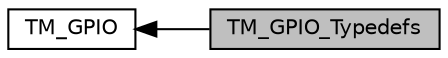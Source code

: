 digraph "TM_GPIO_Typedefs"
{
  edge [fontname="Helvetica",fontsize="10",labelfontname="Helvetica",labelfontsize="10"];
  node [fontname="Helvetica",fontsize="10",shape=record];
  rankdir=LR;
  Node1 [label="TM_GPIO",height=0.2,width=0.4,color="black", fillcolor="white", style="filled",URL="$group___t_m___g_p_i_o.html",tooltip="TM GPIO Library for STM32Fxxx. "];
  Node0 [label="TM_GPIO_Typedefs",height=0.2,width=0.4,color="black", fillcolor="grey75", style="filled", fontcolor="black"];
  Node1->Node0 [shape=plaintext, dir="back", style="solid"];
}
